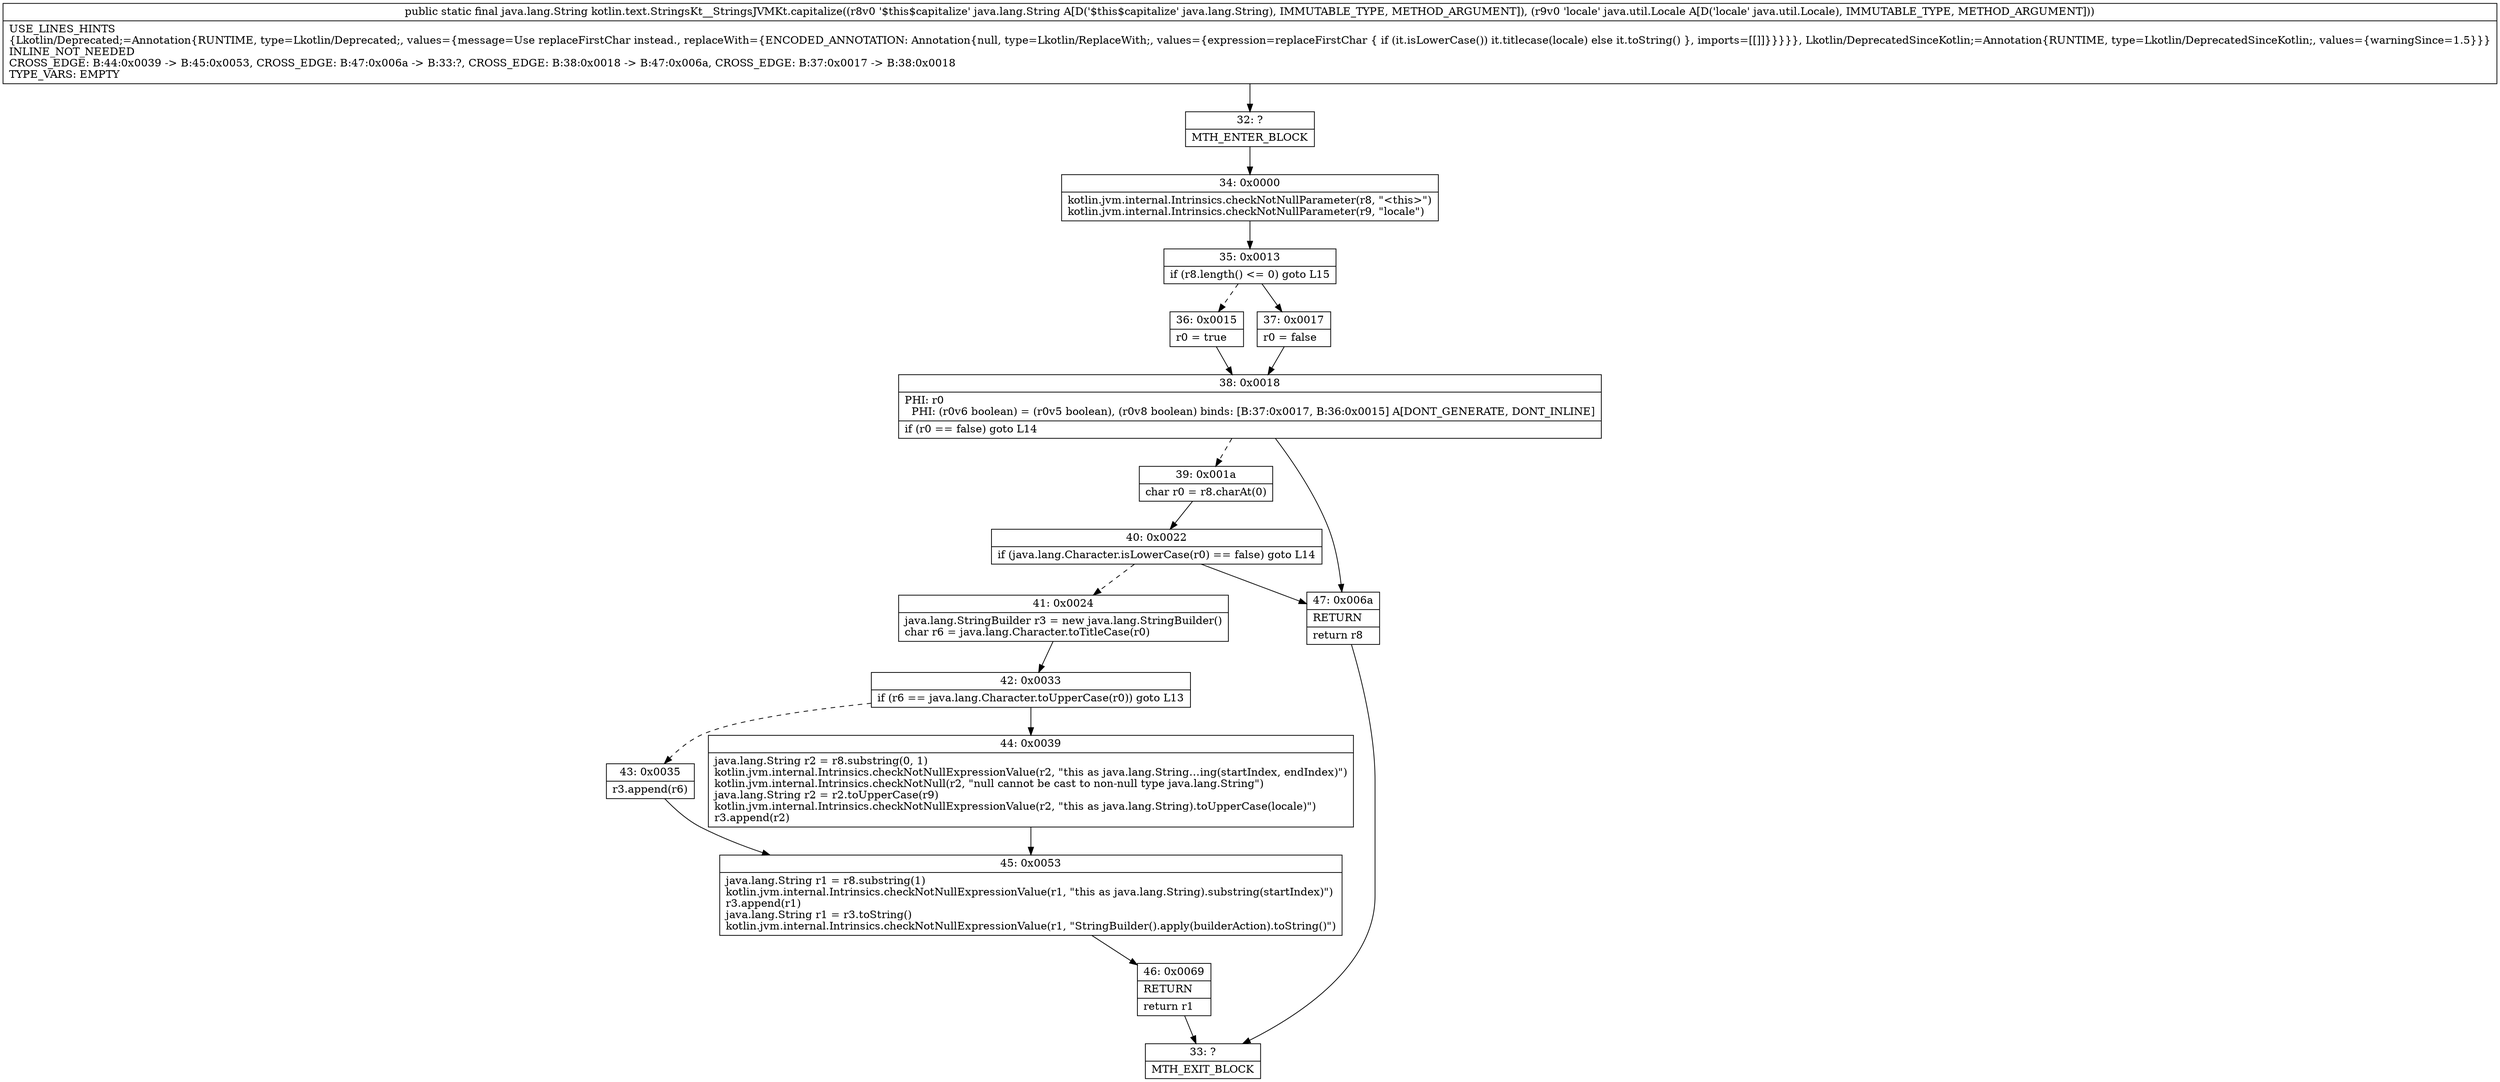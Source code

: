 digraph "CFG forkotlin.text.StringsKt__StringsJVMKt.capitalize(Ljava\/lang\/String;Ljava\/util\/Locale;)Ljava\/lang\/String;" {
Node_32 [shape=record,label="{32\:\ ?|MTH_ENTER_BLOCK\l}"];
Node_34 [shape=record,label="{34\:\ 0x0000|kotlin.jvm.internal.Intrinsics.checkNotNullParameter(r8, \"\<this\>\")\lkotlin.jvm.internal.Intrinsics.checkNotNullParameter(r9, \"locale\")\l}"];
Node_35 [shape=record,label="{35\:\ 0x0013|if (r8.length() \<= 0) goto L15\l}"];
Node_36 [shape=record,label="{36\:\ 0x0015|r0 = true\l}"];
Node_38 [shape=record,label="{38\:\ 0x0018|PHI: r0 \l  PHI: (r0v6 boolean) = (r0v5 boolean), (r0v8 boolean) binds: [B:37:0x0017, B:36:0x0015] A[DONT_GENERATE, DONT_INLINE]\l|if (r0 == false) goto L14\l}"];
Node_39 [shape=record,label="{39\:\ 0x001a|char r0 = r8.charAt(0)\l}"];
Node_40 [shape=record,label="{40\:\ 0x0022|if (java.lang.Character.isLowerCase(r0) == false) goto L14\l}"];
Node_41 [shape=record,label="{41\:\ 0x0024|java.lang.StringBuilder r3 = new java.lang.StringBuilder()\lchar r6 = java.lang.Character.toTitleCase(r0)\l}"];
Node_42 [shape=record,label="{42\:\ 0x0033|if (r6 == java.lang.Character.toUpperCase(r0)) goto L13\l}"];
Node_43 [shape=record,label="{43\:\ 0x0035|r3.append(r6)\l}"];
Node_45 [shape=record,label="{45\:\ 0x0053|java.lang.String r1 = r8.substring(1)\lkotlin.jvm.internal.Intrinsics.checkNotNullExpressionValue(r1, \"this as java.lang.String).substring(startIndex)\")\lr3.append(r1)\ljava.lang.String r1 = r3.toString()\lkotlin.jvm.internal.Intrinsics.checkNotNullExpressionValue(r1, \"StringBuilder().apply(builderAction).toString()\")\l}"];
Node_46 [shape=record,label="{46\:\ 0x0069|RETURN\l|return r1\l}"];
Node_33 [shape=record,label="{33\:\ ?|MTH_EXIT_BLOCK\l}"];
Node_44 [shape=record,label="{44\:\ 0x0039|java.lang.String r2 = r8.substring(0, 1)\lkotlin.jvm.internal.Intrinsics.checkNotNullExpressionValue(r2, \"this as java.lang.String…ing(startIndex, endIndex)\")\lkotlin.jvm.internal.Intrinsics.checkNotNull(r2, \"null cannot be cast to non\-null type java.lang.String\")\ljava.lang.String r2 = r2.toUpperCase(r9)\lkotlin.jvm.internal.Intrinsics.checkNotNullExpressionValue(r2, \"this as java.lang.String).toUpperCase(locale)\")\lr3.append(r2)\l}"];
Node_47 [shape=record,label="{47\:\ 0x006a|RETURN\l|return r8\l}"];
Node_37 [shape=record,label="{37\:\ 0x0017|r0 = false\l}"];
MethodNode[shape=record,label="{public static final java.lang.String kotlin.text.StringsKt__StringsJVMKt.capitalize((r8v0 '$this$capitalize' java.lang.String A[D('$this$capitalize' java.lang.String), IMMUTABLE_TYPE, METHOD_ARGUMENT]), (r9v0 'locale' java.util.Locale A[D('locale' java.util.Locale), IMMUTABLE_TYPE, METHOD_ARGUMENT]))  | USE_LINES_HINTS\l\{Lkotlin\/Deprecated;=Annotation\{RUNTIME, type=Lkotlin\/Deprecated;, values=\{message=Use replaceFirstChar instead., replaceWith=\{ENCODED_ANNOTATION: Annotation\{null, type=Lkotlin\/ReplaceWith;, values=\{expression=replaceFirstChar \{ if (it.isLowerCase()) it.titlecase(locale) else it.toString() \}, imports=[[]]\}\}\}\}\}, Lkotlin\/DeprecatedSinceKotlin;=Annotation\{RUNTIME, type=Lkotlin\/DeprecatedSinceKotlin;, values=\{warningSince=1.5\}\}\}\lINLINE_NOT_NEEDED\lCROSS_EDGE: B:44:0x0039 \-\> B:45:0x0053, CROSS_EDGE: B:47:0x006a \-\> B:33:?, CROSS_EDGE: B:38:0x0018 \-\> B:47:0x006a, CROSS_EDGE: B:37:0x0017 \-\> B:38:0x0018\lTYPE_VARS: EMPTY\l}"];
MethodNode -> Node_32;Node_32 -> Node_34;
Node_34 -> Node_35;
Node_35 -> Node_36[style=dashed];
Node_35 -> Node_37;
Node_36 -> Node_38;
Node_38 -> Node_39[style=dashed];
Node_38 -> Node_47;
Node_39 -> Node_40;
Node_40 -> Node_41[style=dashed];
Node_40 -> Node_47;
Node_41 -> Node_42;
Node_42 -> Node_43[style=dashed];
Node_42 -> Node_44;
Node_43 -> Node_45;
Node_45 -> Node_46;
Node_46 -> Node_33;
Node_44 -> Node_45;
Node_47 -> Node_33;
Node_37 -> Node_38;
}

